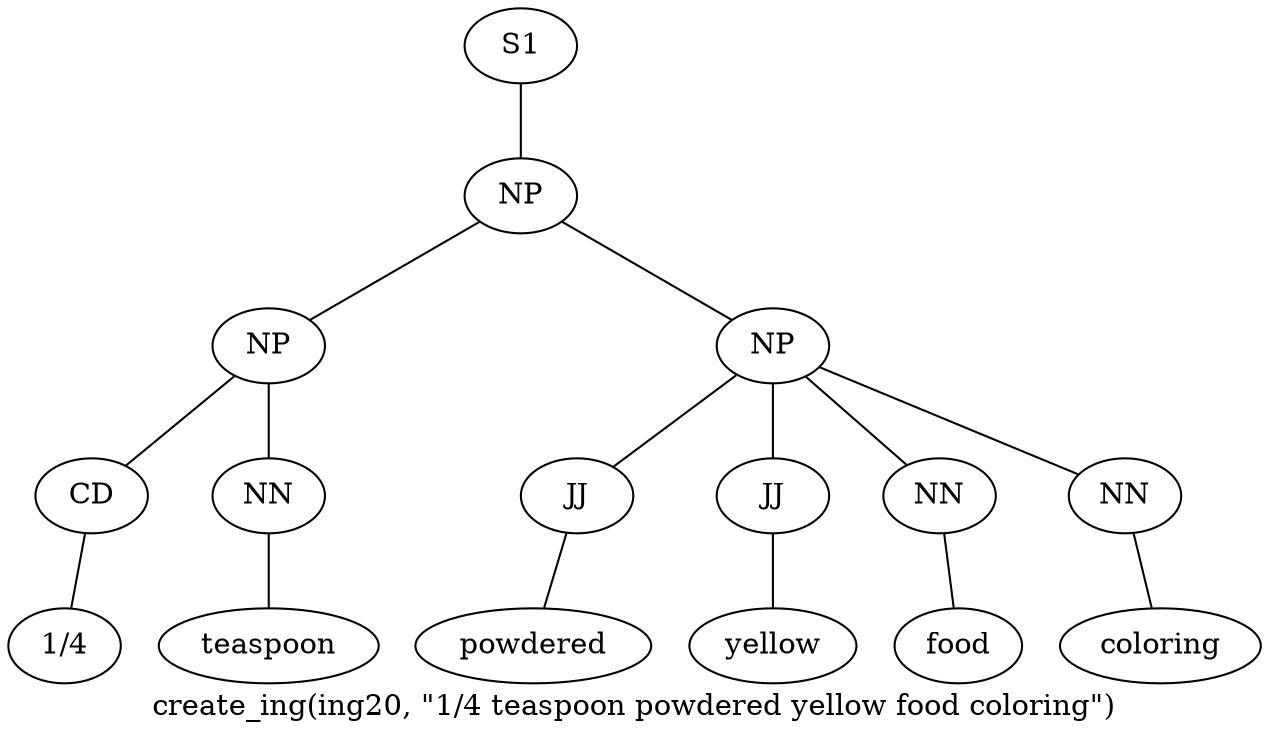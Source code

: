 graph SyntaxGraph {
	label = "create_ing(ing20, \"1/4 teaspoon powdered yellow food coloring\")";
	Node0 [label="S1"];
	Node1 [label="NP"];
	Node2 [label="NP"];
	Node3 [label="CD"];
	Node4 [label="1/4"];
	Node5 [label="NN"];
	Node6 [label="teaspoon"];
	Node7 [label="NP"];
	Node8 [label="JJ"];
	Node9 [label="powdered"];
	Node10 [label="JJ"];
	Node11 [label="yellow"];
	Node12 [label="NN"];
	Node13 [label="food"];
	Node14 [label="NN"];
	Node15 [label="coloring"];

	Node0 -- Node1;
	Node1 -- Node2;
	Node1 -- Node7;
	Node2 -- Node3;
	Node2 -- Node5;
	Node3 -- Node4;
	Node5 -- Node6;
	Node7 -- Node8;
	Node7 -- Node10;
	Node7 -- Node12;
	Node7 -- Node14;
	Node8 -- Node9;
	Node10 -- Node11;
	Node12 -- Node13;
	Node14 -- Node15;
}